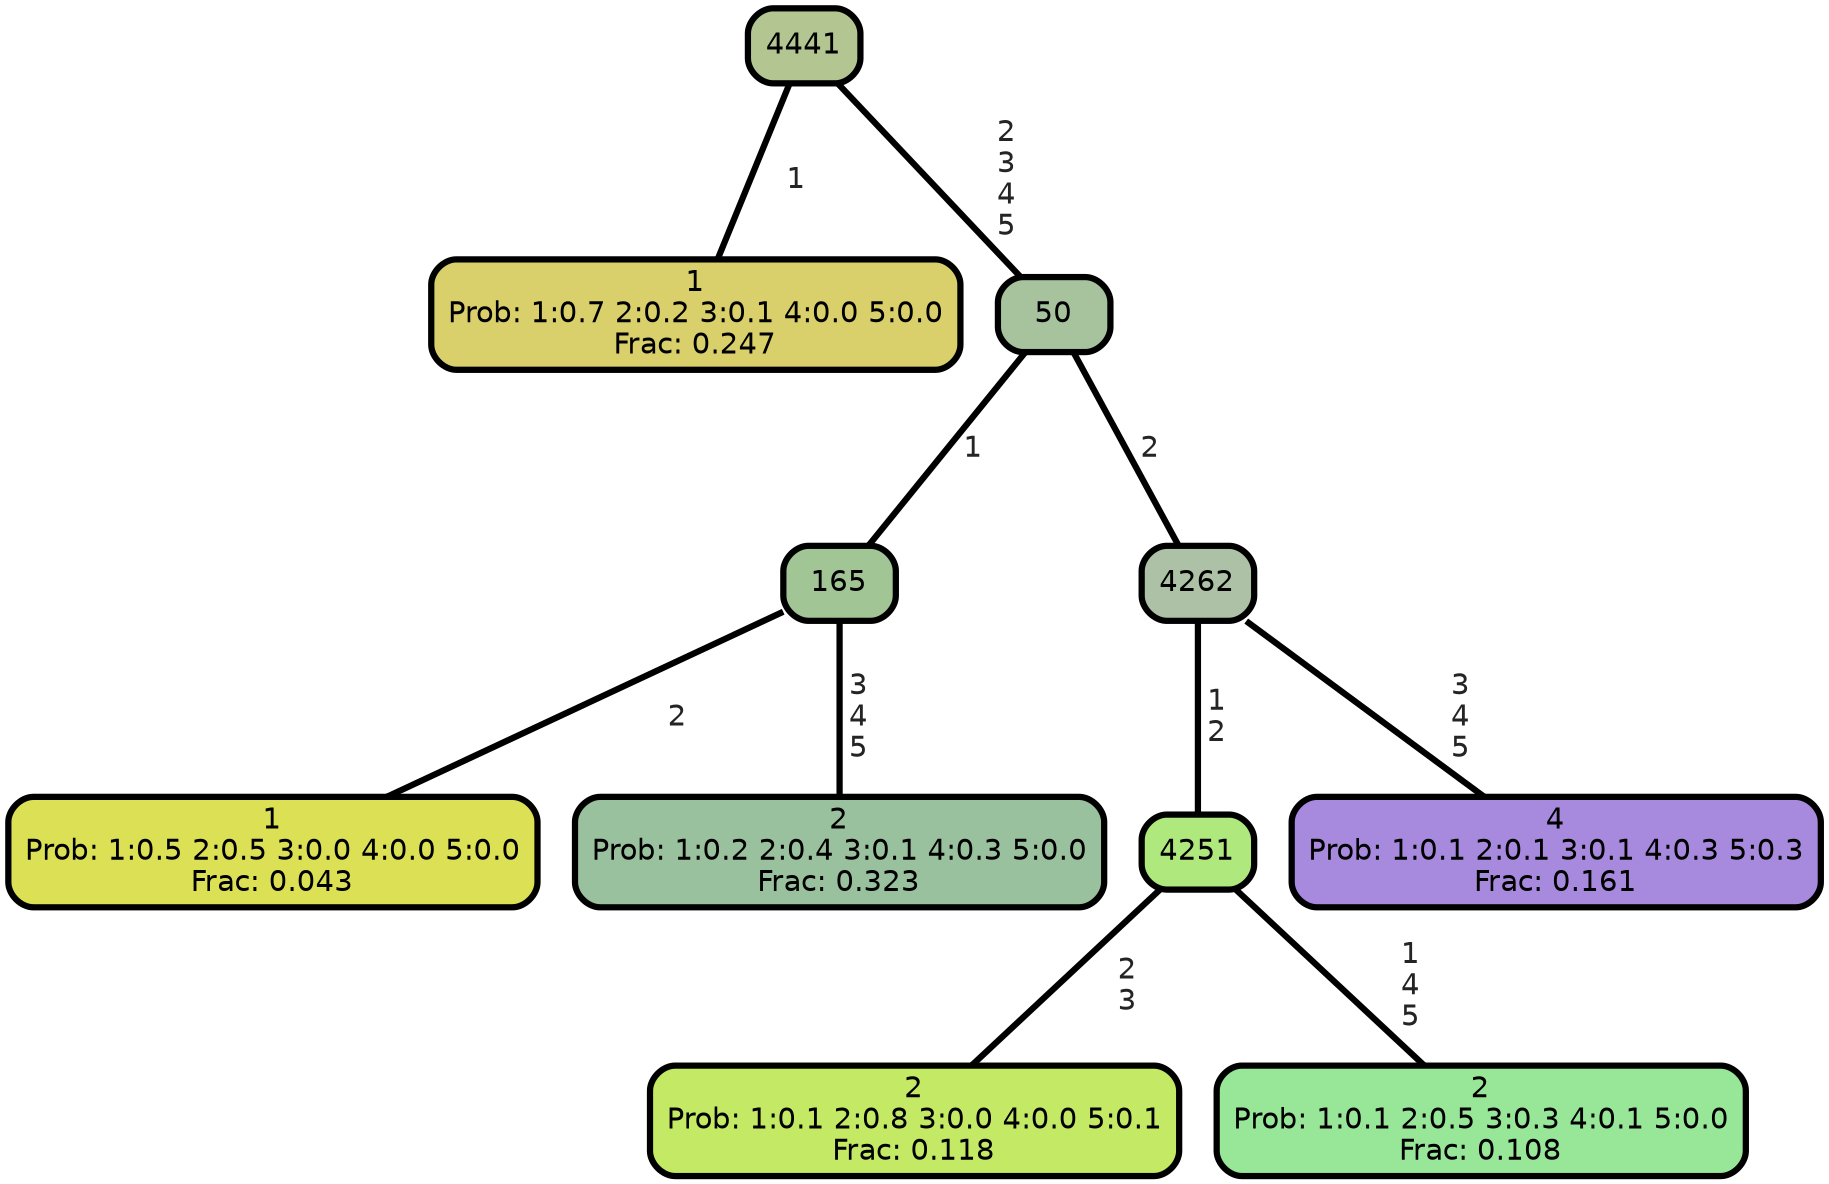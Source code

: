 graph Tree {
node [shape=box, style="filled, rounded",color="black",penwidth="3",fontcolor="black",                 fontname=helvetica] ;
graph [ranksep="0 equally", splines=straight,                 bgcolor=transparent, dpi=200] ;
edge [fontname=helvetica, fontweight=bold,fontcolor=grey14,color=black] ;
0 [label="1
Prob: 1:0.7 2:0.2 3:0.1 4:0.0 5:0.0
Frac: 0.247", fillcolor="#d9cf6b"] ;
1 [label="4441", fillcolor="#b3c691"] ;
2 [label="1
Prob: 1:0.5 2:0.5 3:0.0 4:0.0 5:0.0
Frac: 0.043", fillcolor="#dbe055"] ;
3 [label="165", fillcolor="#a2c596"] ;
4 [label="2
Prob: 1:0.2 2:0.4 3:0.1 4:0.3 5:0.0
Frac: 0.323", fillcolor="#9ac19e"] ;
5 [label="50", fillcolor="#a7c39d"] ;
6 [label="2
Prob: 1:0.1 2:0.8 3:0.0 4:0.0 5:0.1
Frac: 0.118", fillcolor="#c4e964"] ;
7 [label="4251", fillcolor="#afe87d"] ;
8 [label="2
Prob: 1:0.1 2:0.5 3:0.3 4:0.1 5:0.0
Frac: 0.108", fillcolor="#98e799"] ;
9 [label="4262", fillcolor="#acc1a5"] ;
10 [label="4
Prob: 1:0.1 2:0.1 3:0.1 4:0.3 5:0.3
Frac: 0.161", fillcolor="#a789dd"] ;
1 -- 0 [label=" 1",penwidth=3] ;
1 -- 5 [label=" 2\n 3\n 4\n 5",penwidth=3] ;
3 -- 2 [label=" 2",penwidth=3] ;
3 -- 4 [label=" 3\n 4\n 5",penwidth=3] ;
5 -- 3 [label=" 1",penwidth=3] ;
5 -- 9 [label=" 2",penwidth=3] ;
7 -- 6 [label=" 2\n 3",penwidth=3] ;
7 -- 8 [label=" 1\n 4\n 5",penwidth=3] ;
9 -- 7 [label=" 1\n 2",penwidth=3] ;
9 -- 10 [label=" 3\n 4\n 5",penwidth=3] ;
{rank = same;}}